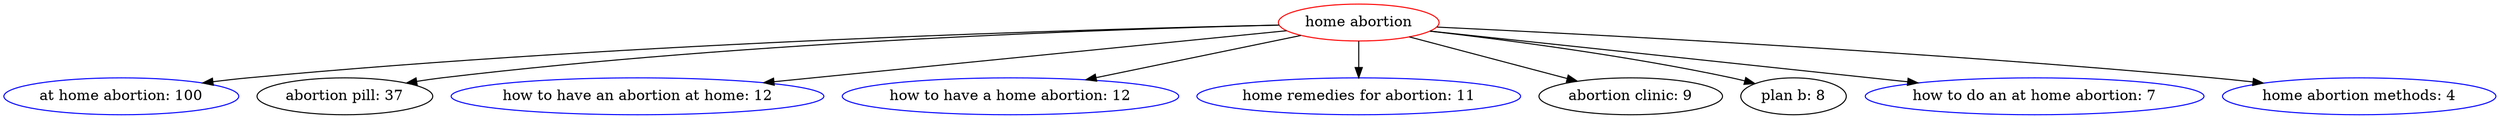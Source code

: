 digraph {
	{
		rank=same
		A [label="home abortion"]
		A [color=red]
	}
	{
		rank=same
		B [label="at home abortion: 100"]
		B [color=blue]
		C [label="abortion pill: 37"]
		D [label="how to have an abortion at home: 12"]
		D [color=blue]
		E [label="how to have a home abortion: 12"]
		E [color=blue]
		F [label="home remedies for abortion: 11"]
		F [color=blue]
		G [label="abortion clinic: 9"]
		H [label="plan b: 8"]
		I [label="how to do an at home abortion: 7"]
		I [color=blue]
		J [label="home abortion methods: 4"]
		J [color=blue]
	}
	A -> B
	A -> C
	A -> D
	A -> E
	A -> F
	A -> G
	A -> H
	A -> I
	A -> J
}
